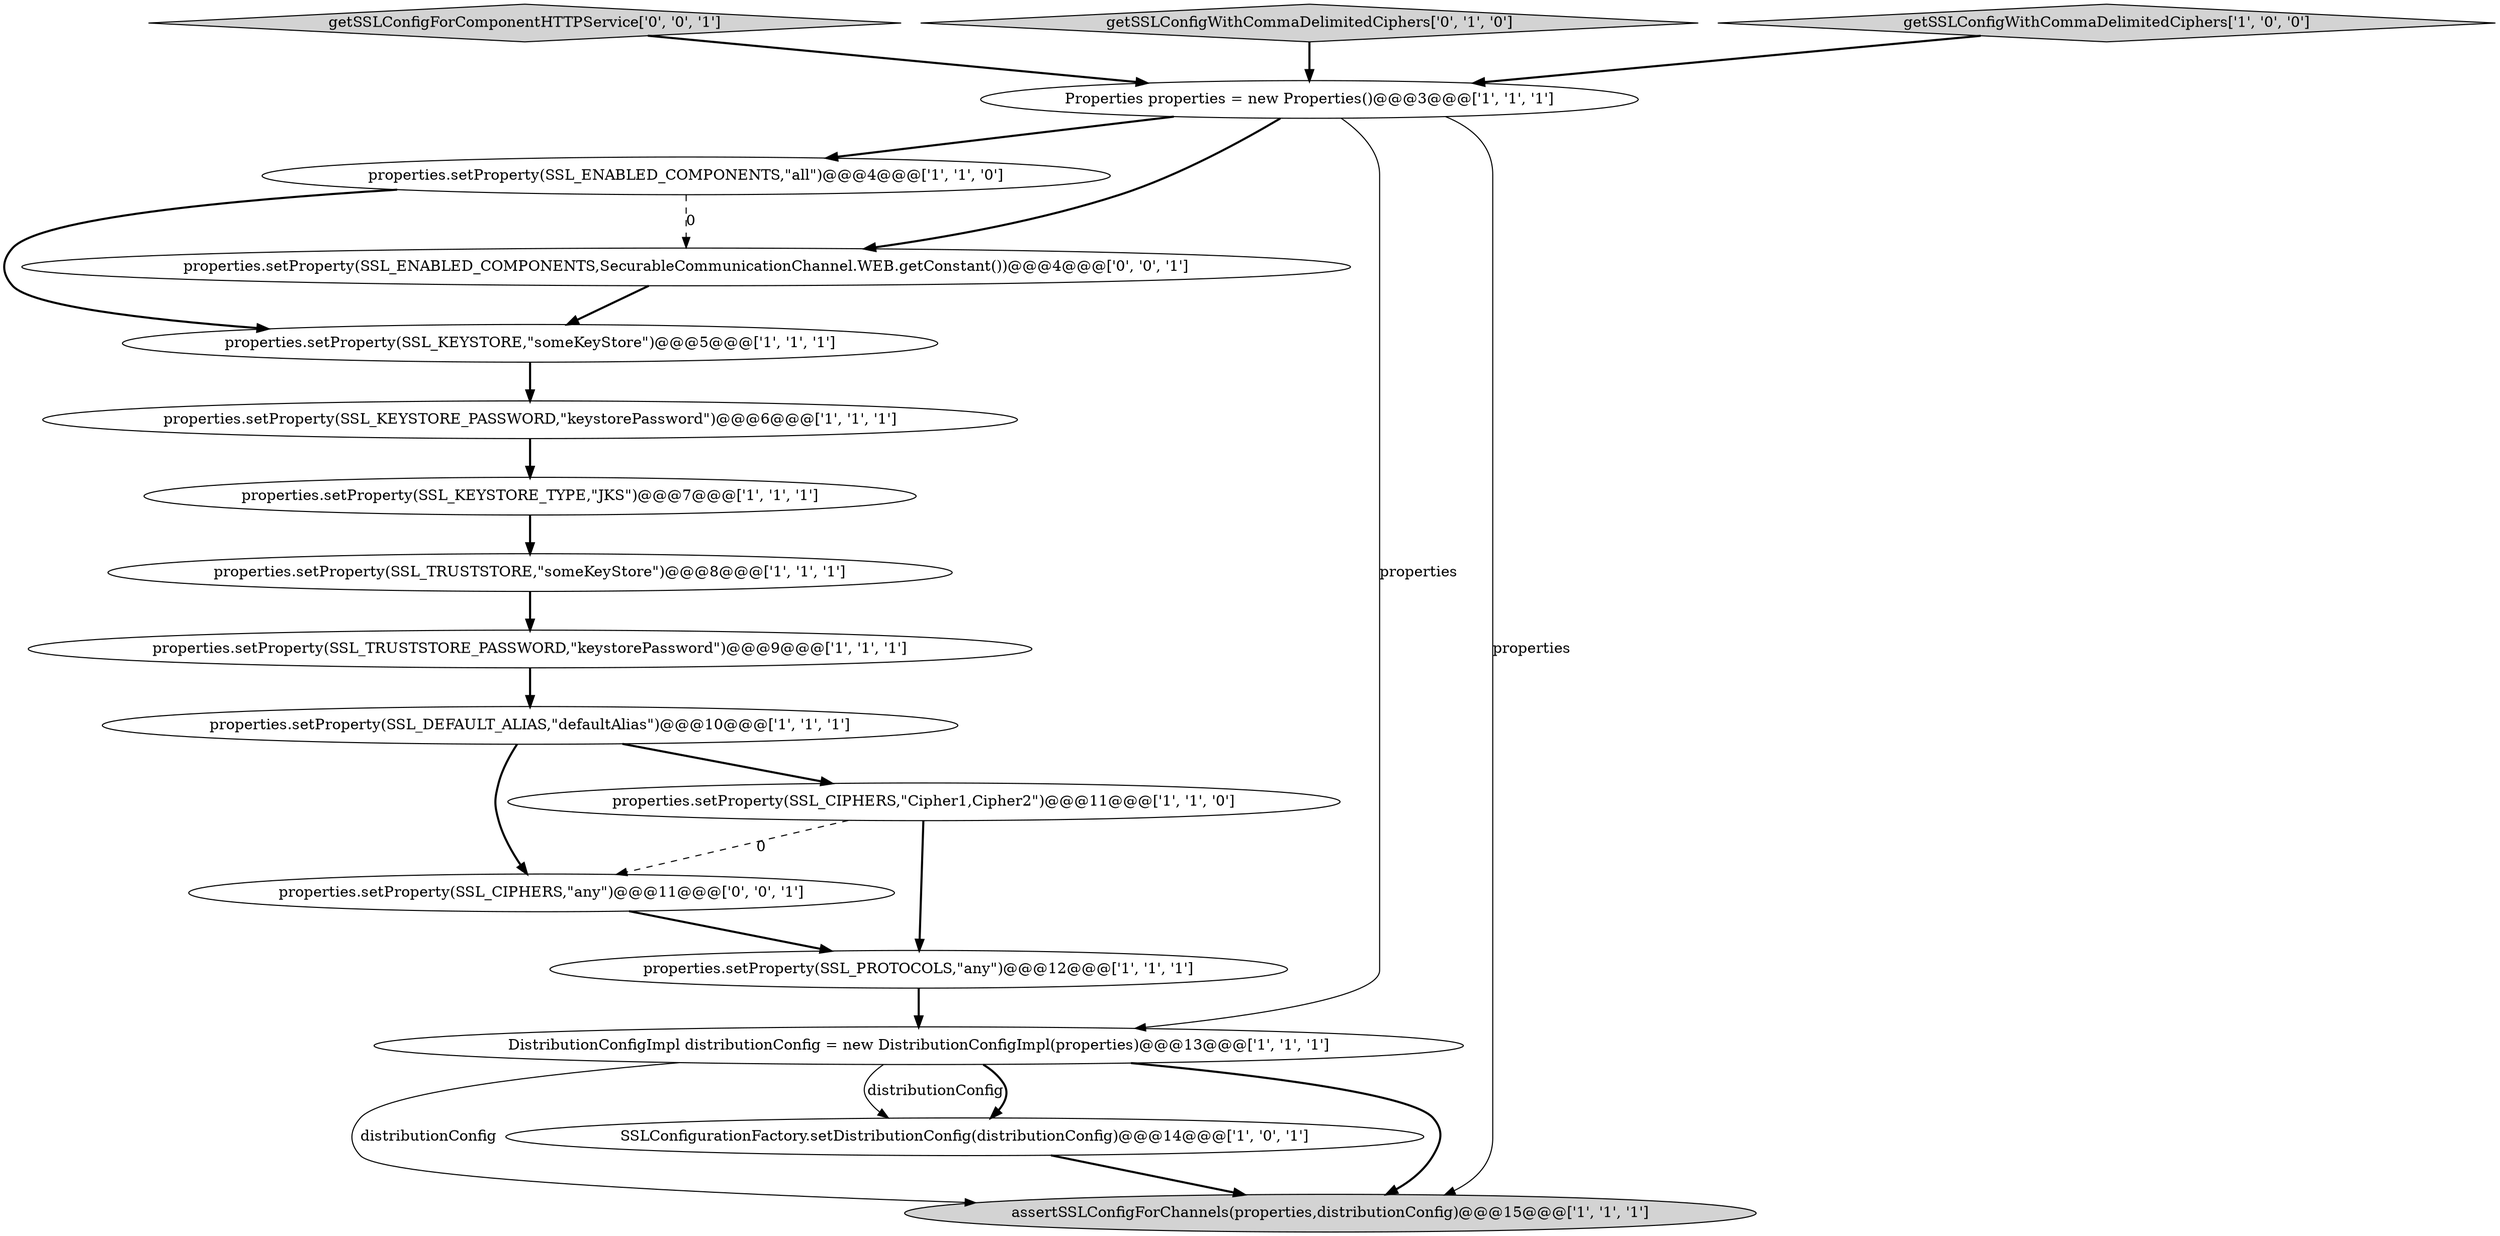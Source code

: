 digraph {
2 [style = filled, label = "SSLConfigurationFactory.setDistributionConfig(distributionConfig)@@@14@@@['1', '0', '1']", fillcolor = white, shape = ellipse image = "AAA0AAABBB1BBB"];
6 [style = filled, label = "properties.setProperty(SSL_KEYSTORE_TYPE,\"JKS\")@@@7@@@['1', '1', '1']", fillcolor = white, shape = ellipse image = "AAA0AAABBB1BBB"];
17 [style = filled, label = "properties.setProperty(SSL_CIPHERS,\"any\")@@@11@@@['0', '0', '1']", fillcolor = white, shape = ellipse image = "AAA0AAABBB3BBB"];
5 [style = filled, label = "properties.setProperty(SSL_ENABLED_COMPONENTS,\"all\")@@@4@@@['1', '1', '0']", fillcolor = white, shape = ellipse image = "AAA0AAABBB1BBB"];
15 [style = filled, label = "getSSLConfigForComponentHTTPService['0', '0', '1']", fillcolor = lightgray, shape = diamond image = "AAA0AAABBB3BBB"];
7 [style = filled, label = "properties.setProperty(SSL_KEYSTORE,\"someKeyStore\")@@@5@@@['1', '1', '1']", fillcolor = white, shape = ellipse image = "AAA0AAABBB1BBB"];
12 [style = filled, label = "assertSSLConfigForChannels(properties,distributionConfig)@@@15@@@['1', '1', '1']", fillcolor = lightgray, shape = ellipse image = "AAA0AAABBB1BBB"];
14 [style = filled, label = "getSSLConfigWithCommaDelimitedCiphers['0', '1', '0']", fillcolor = lightgray, shape = diamond image = "AAA0AAABBB2BBB"];
0 [style = filled, label = "properties.setProperty(SSL_PROTOCOLS,\"any\")@@@12@@@['1', '1', '1']", fillcolor = white, shape = ellipse image = "AAA0AAABBB1BBB"];
1 [style = filled, label = "properties.setProperty(SSL_DEFAULT_ALIAS,\"defaultAlias\")@@@10@@@['1', '1', '1']", fillcolor = white, shape = ellipse image = "AAA0AAABBB1BBB"];
16 [style = filled, label = "properties.setProperty(SSL_ENABLED_COMPONENTS,SecurableCommunicationChannel.WEB.getConstant())@@@4@@@['0', '0', '1']", fillcolor = white, shape = ellipse image = "AAA0AAABBB3BBB"];
11 [style = filled, label = "properties.setProperty(SSL_CIPHERS,\"Cipher1,Cipher2\")@@@11@@@['1', '1', '0']", fillcolor = white, shape = ellipse image = "AAA0AAABBB1BBB"];
10 [style = filled, label = "Properties properties = new Properties()@@@3@@@['1', '1', '1']", fillcolor = white, shape = ellipse image = "AAA0AAABBB1BBB"];
4 [style = filled, label = "properties.setProperty(SSL_TRUSTSTORE,\"someKeyStore\")@@@8@@@['1', '1', '1']", fillcolor = white, shape = ellipse image = "AAA0AAABBB1BBB"];
13 [style = filled, label = "properties.setProperty(SSL_TRUSTSTORE_PASSWORD,\"keystorePassword\")@@@9@@@['1', '1', '1']", fillcolor = white, shape = ellipse image = "AAA0AAABBB1BBB"];
3 [style = filled, label = "DistributionConfigImpl distributionConfig = new DistributionConfigImpl(properties)@@@13@@@['1', '1', '1']", fillcolor = white, shape = ellipse image = "AAA0AAABBB1BBB"];
8 [style = filled, label = "getSSLConfigWithCommaDelimitedCiphers['1', '0', '0']", fillcolor = lightgray, shape = diamond image = "AAA0AAABBB1BBB"];
9 [style = filled, label = "properties.setProperty(SSL_KEYSTORE_PASSWORD,\"keystorePassword\")@@@6@@@['1', '1', '1']", fillcolor = white, shape = ellipse image = "AAA0AAABBB1BBB"];
0->3 [style = bold, label=""];
8->10 [style = bold, label=""];
15->10 [style = bold, label=""];
3->2 [style = solid, label="distributionConfig"];
10->3 [style = solid, label="properties"];
4->13 [style = bold, label=""];
16->7 [style = bold, label=""];
14->10 [style = bold, label=""];
3->12 [style = solid, label="distributionConfig"];
11->17 [style = dashed, label="0"];
3->12 [style = bold, label=""];
10->12 [style = solid, label="properties"];
13->1 [style = bold, label=""];
2->12 [style = bold, label=""];
1->11 [style = bold, label=""];
1->17 [style = bold, label=""];
9->6 [style = bold, label=""];
5->16 [style = dashed, label="0"];
7->9 [style = bold, label=""];
6->4 [style = bold, label=""];
11->0 [style = bold, label=""];
17->0 [style = bold, label=""];
10->5 [style = bold, label=""];
3->2 [style = bold, label=""];
10->16 [style = bold, label=""];
5->7 [style = bold, label=""];
}
